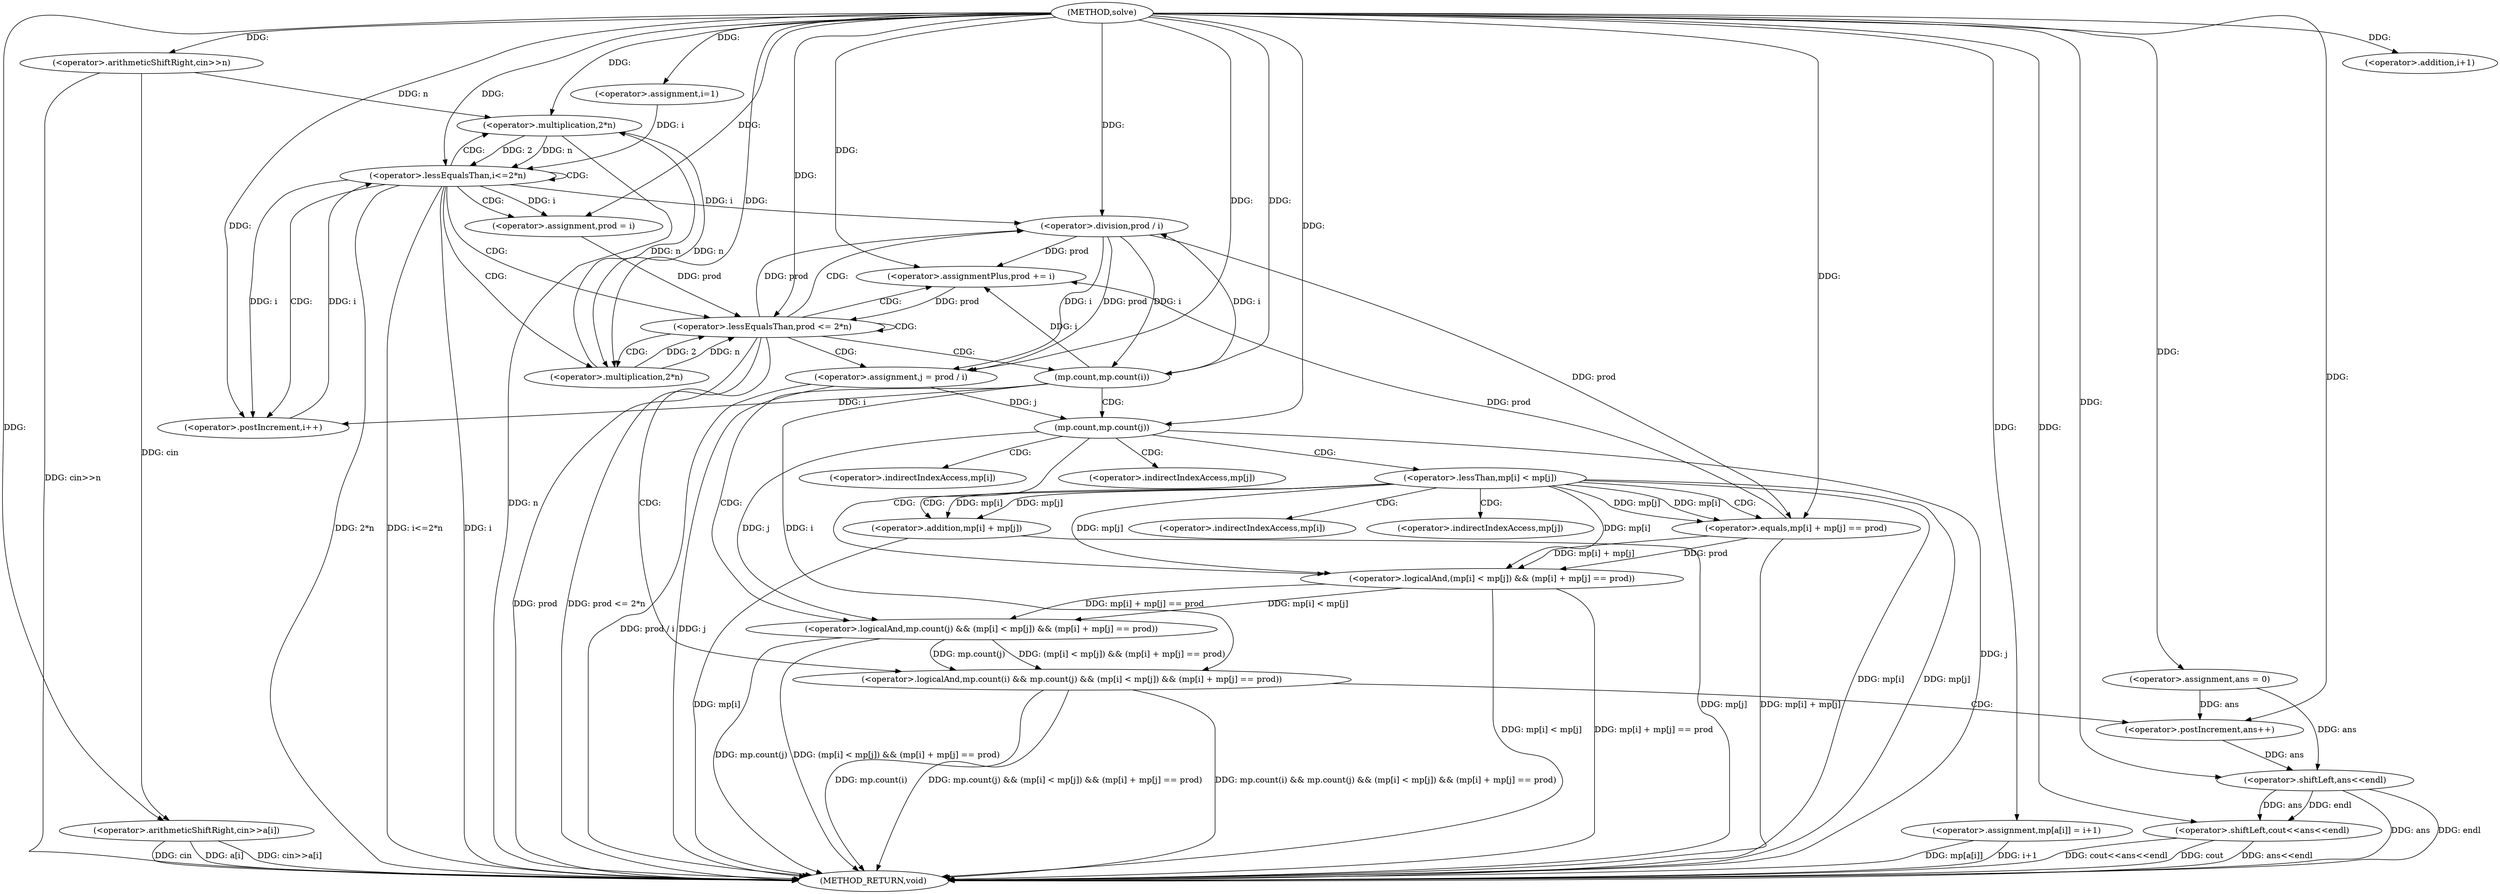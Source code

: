 digraph "solve" {  
"1000104" [label = "(METHOD,solve)" ]
"1000195" [label = "(METHOD_RETURN,void)" ]
"1000107" [label = "(<operator>.arithmeticShiftRight,cin>>n)" ]
"1000111" [label = "(<operator>.arithmeticShiftRight,cin>>a[i])" ]
"1000117" [label = "(<operator>.assignment,ans = 0)" ]
"1000121" [label = "(<operator>.assignment,mp[a[i]] = i+1)" ]
"1000190" [label = "(<operator>.shiftLeft,cout<<ans<<endl)" ]
"1000132" [label = "(<operator>.assignment,i=1)" ]
"1000135" [label = "(<operator>.lessEqualsThan,i<=2*n)" ]
"1000140" [label = "(<operator>.postIncrement,i++)" ]
"1000127" [label = "(<operator>.addition,i+1)" ]
"1000192" [label = "(<operator>.shiftLeft,ans<<endl)" ]
"1000137" [label = "(<operator>.multiplication,2*n)" ]
"1000145" [label = "(<operator>.assignment,prod = i)" ]
"1000148" [label = "(<operator>.lessEqualsThan,prod <= 2*n)" ]
"1000153" [label = "(<operator>.assignmentPlus,prod += i)" ]
"1000158" [label = "(<operator>.assignment,j = prod / i)" ]
"1000150" [label = "(<operator>.multiplication,2*n)" ]
"1000164" [label = "(<operator>.logicalAnd,mp.count(i) && mp.count(j) && (mp[i] < mp[j]) && (mp[i] + mp[j] == prod))" ]
"1000160" [label = "(<operator>.division,prod / i)" ]
"1000188" [label = "(<operator>.postIncrement,ans++)" ]
"1000165" [label = "(mp.count,mp.count(i))" ]
"1000167" [label = "(<operator>.logicalAnd,mp.count(j) && (mp[i] < mp[j]) && (mp[i] + mp[j] == prod))" ]
"1000168" [label = "(mp.count,mp.count(j))" ]
"1000170" [label = "(<operator>.logicalAnd,(mp[i] < mp[j]) && (mp[i] + mp[j] == prod))" ]
"1000171" [label = "(<operator>.lessThan,mp[i] < mp[j])" ]
"1000178" [label = "(<operator>.equals,mp[i] + mp[j] == prod)" ]
"1000179" [label = "(<operator>.addition,mp[i] + mp[j])" ]
"1000172" [label = "(<operator>.indirectIndexAccess,mp[i])" ]
"1000175" [label = "(<operator>.indirectIndexAccess,mp[j])" ]
"1000180" [label = "(<operator>.indirectIndexAccess,mp[i])" ]
"1000183" [label = "(<operator>.indirectIndexAccess,mp[j])" ]
  "1000107" -> "1000195"  [ label = "DDG: cin>>n"] 
  "1000111" -> "1000195"  [ label = "DDG: cin"] 
  "1000111" -> "1000195"  [ label = "DDG: a[i]"] 
  "1000111" -> "1000195"  [ label = "DDG: cin>>a[i]"] 
  "1000121" -> "1000195"  [ label = "DDG: mp[a[i]]"] 
  "1000121" -> "1000195"  [ label = "DDG: i+1"] 
  "1000135" -> "1000195"  [ label = "DDG: i"] 
  "1000137" -> "1000195"  [ label = "DDG: n"] 
  "1000135" -> "1000195"  [ label = "DDG: 2*n"] 
  "1000135" -> "1000195"  [ label = "DDG: i<=2*n"] 
  "1000192" -> "1000195"  [ label = "DDG: ans"] 
  "1000190" -> "1000195"  [ label = "DDG: ans<<endl"] 
  "1000190" -> "1000195"  [ label = "DDG: cout<<ans<<endl"] 
  "1000148" -> "1000195"  [ label = "DDG: prod"] 
  "1000148" -> "1000195"  [ label = "DDG: prod <= 2*n"] 
  "1000158" -> "1000195"  [ label = "DDG: j"] 
  "1000158" -> "1000195"  [ label = "DDG: prod / i"] 
  "1000164" -> "1000195"  [ label = "DDG: mp.count(i)"] 
  "1000168" -> "1000195"  [ label = "DDG: j"] 
  "1000167" -> "1000195"  [ label = "DDG: mp.count(j)"] 
  "1000171" -> "1000195"  [ label = "DDG: mp[i]"] 
  "1000171" -> "1000195"  [ label = "DDG: mp[j]"] 
  "1000170" -> "1000195"  [ label = "DDG: mp[i] < mp[j]"] 
  "1000179" -> "1000195"  [ label = "DDG: mp[i]"] 
  "1000179" -> "1000195"  [ label = "DDG: mp[j]"] 
  "1000178" -> "1000195"  [ label = "DDG: mp[i] + mp[j]"] 
  "1000170" -> "1000195"  [ label = "DDG: mp[i] + mp[j] == prod"] 
  "1000167" -> "1000195"  [ label = "DDG: (mp[i] < mp[j]) && (mp[i] + mp[j] == prod)"] 
  "1000164" -> "1000195"  [ label = "DDG: mp.count(j) && (mp[i] < mp[j]) && (mp[i] + mp[j] == prod)"] 
  "1000164" -> "1000195"  [ label = "DDG: mp.count(i) && mp.count(j) && (mp[i] < mp[j]) && (mp[i] + mp[j] == prod)"] 
  "1000192" -> "1000195"  [ label = "DDG: endl"] 
  "1000190" -> "1000195"  [ label = "DDG: cout"] 
  "1000104" -> "1000117"  [ label = "DDG: "] 
  "1000104" -> "1000121"  [ label = "DDG: "] 
  "1000104" -> "1000107"  [ label = "DDG: "] 
  "1000107" -> "1000111"  [ label = "DDG: cin"] 
  "1000104" -> "1000111"  [ label = "DDG: "] 
  "1000104" -> "1000132"  [ label = "DDG: "] 
  "1000104" -> "1000190"  [ label = "DDG: "] 
  "1000192" -> "1000190"  [ label = "DDG: ans"] 
  "1000192" -> "1000190"  [ label = "DDG: endl"] 
  "1000104" -> "1000127"  [ label = "DDG: "] 
  "1000132" -> "1000135"  [ label = "DDG: i"] 
  "1000140" -> "1000135"  [ label = "DDG: i"] 
  "1000104" -> "1000135"  [ label = "DDG: "] 
  "1000137" -> "1000135"  [ label = "DDG: n"] 
  "1000137" -> "1000135"  [ label = "DDG: 2"] 
  "1000104" -> "1000140"  [ label = "DDG: "] 
  "1000135" -> "1000140"  [ label = "DDG: i"] 
  "1000165" -> "1000140"  [ label = "DDG: i"] 
  "1000117" -> "1000192"  [ label = "DDG: ans"] 
  "1000188" -> "1000192"  [ label = "DDG: ans"] 
  "1000104" -> "1000192"  [ label = "DDG: "] 
  "1000104" -> "1000137"  [ label = "DDG: "] 
  "1000107" -> "1000137"  [ label = "DDG: n"] 
  "1000150" -> "1000137"  [ label = "DDG: n"] 
  "1000135" -> "1000145"  [ label = "DDG: i"] 
  "1000104" -> "1000145"  [ label = "DDG: "] 
  "1000165" -> "1000153"  [ label = "DDG: i"] 
  "1000104" -> "1000153"  [ label = "DDG: "] 
  "1000145" -> "1000148"  [ label = "DDG: prod"] 
  "1000153" -> "1000148"  [ label = "DDG: prod"] 
  "1000104" -> "1000148"  [ label = "DDG: "] 
  "1000150" -> "1000148"  [ label = "DDG: 2"] 
  "1000150" -> "1000148"  [ label = "DDG: n"] 
  "1000160" -> "1000153"  [ label = "DDG: prod"] 
  "1000178" -> "1000153"  [ label = "DDG: prod"] 
  "1000160" -> "1000158"  [ label = "DDG: i"] 
  "1000160" -> "1000158"  [ label = "DDG: prod"] 
  "1000104" -> "1000150"  [ label = "DDG: "] 
  "1000137" -> "1000150"  [ label = "DDG: n"] 
  "1000104" -> "1000158"  [ label = "DDG: "] 
  "1000148" -> "1000160"  [ label = "DDG: prod"] 
  "1000104" -> "1000160"  [ label = "DDG: "] 
  "1000135" -> "1000160"  [ label = "DDG: i"] 
  "1000165" -> "1000160"  [ label = "DDG: i"] 
  "1000165" -> "1000164"  [ label = "DDG: i"] 
  "1000167" -> "1000164"  [ label = "DDG: mp.count(j)"] 
  "1000167" -> "1000164"  [ label = "DDG: (mp[i] < mp[j]) && (mp[i] + mp[j] == prod)"] 
  "1000160" -> "1000165"  [ label = "DDG: i"] 
  "1000104" -> "1000165"  [ label = "DDG: "] 
  "1000168" -> "1000167"  [ label = "DDG: j"] 
  "1000170" -> "1000167"  [ label = "DDG: mp[i] < mp[j]"] 
  "1000170" -> "1000167"  [ label = "DDG: mp[i] + mp[j] == prod"] 
  "1000117" -> "1000188"  [ label = "DDG: ans"] 
  "1000104" -> "1000188"  [ label = "DDG: "] 
  "1000158" -> "1000168"  [ label = "DDG: j"] 
  "1000104" -> "1000168"  [ label = "DDG: "] 
  "1000171" -> "1000170"  [ label = "DDG: mp[i]"] 
  "1000171" -> "1000170"  [ label = "DDG: mp[j]"] 
  "1000178" -> "1000170"  [ label = "DDG: mp[i] + mp[j]"] 
  "1000178" -> "1000170"  [ label = "DDG: prod"] 
  "1000171" -> "1000178"  [ label = "DDG: mp[j]"] 
  "1000171" -> "1000178"  [ label = "DDG: mp[i]"] 
  "1000160" -> "1000178"  [ label = "DDG: prod"] 
  "1000104" -> "1000178"  [ label = "DDG: "] 
  "1000171" -> "1000179"  [ label = "DDG: mp[i]"] 
  "1000171" -> "1000179"  [ label = "DDG: mp[j]"] 
  "1000135" -> "1000150"  [ label = "CDG: "] 
  "1000135" -> "1000135"  [ label = "CDG: "] 
  "1000135" -> "1000148"  [ label = "CDG: "] 
  "1000135" -> "1000137"  [ label = "CDG: "] 
  "1000135" -> "1000145"  [ label = "CDG: "] 
  "1000135" -> "1000140"  [ label = "CDG: "] 
  "1000148" -> "1000153"  [ label = "CDG: "] 
  "1000148" -> "1000164"  [ label = "CDG: "] 
  "1000148" -> "1000150"  [ label = "CDG: "] 
  "1000148" -> "1000148"  [ label = "CDG: "] 
  "1000148" -> "1000165"  [ label = "CDG: "] 
  "1000148" -> "1000158"  [ label = "CDG: "] 
  "1000148" -> "1000160"  [ label = "CDG: "] 
  "1000164" -> "1000188"  [ label = "CDG: "] 
  "1000165" -> "1000168"  [ label = "CDG: "] 
  "1000165" -> "1000167"  [ label = "CDG: "] 
  "1000168" -> "1000172"  [ label = "CDG: "] 
  "1000168" -> "1000175"  [ label = "CDG: "] 
  "1000168" -> "1000170"  [ label = "CDG: "] 
  "1000168" -> "1000171"  [ label = "CDG: "] 
  "1000171" -> "1000180"  [ label = "CDG: "] 
  "1000171" -> "1000183"  [ label = "CDG: "] 
  "1000171" -> "1000178"  [ label = "CDG: "] 
  "1000171" -> "1000179"  [ label = "CDG: "] 
}
